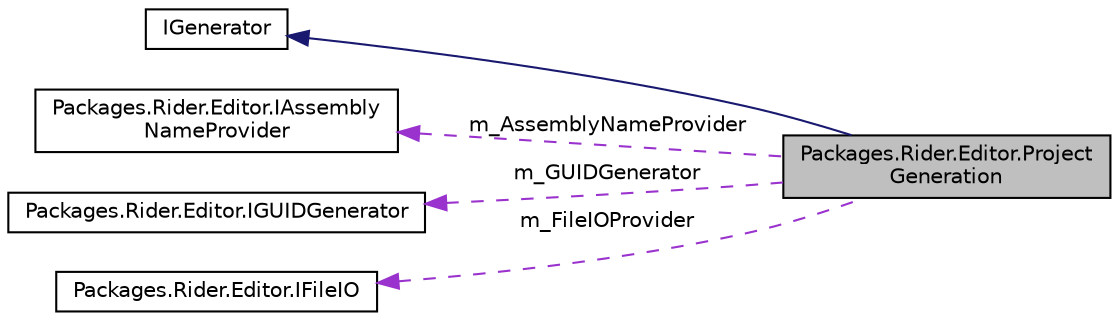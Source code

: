 digraph "Packages.Rider.Editor.ProjectGeneration"
{
 // LATEX_PDF_SIZE
  edge [fontname="Helvetica",fontsize="10",labelfontname="Helvetica",labelfontsize="10"];
  node [fontname="Helvetica",fontsize="10",shape=record];
  rankdir="LR";
  Node1 [label="Packages.Rider.Editor.Project\lGeneration",height=0.2,width=0.4,color="black", fillcolor="grey75", style="filled", fontcolor="black",tooltip=" "];
  Node2 -> Node1 [dir="back",color="midnightblue",fontsize="10",style="solid",fontname="Helvetica"];
  Node2 [label="IGenerator",height=0.2,width=0.4,color="black", fillcolor="white", style="filled",URL="$interface_packages_1_1_rider_1_1_editor_1_1_i_generator.html",tooltip=" "];
  Node3 -> Node1 [dir="back",color="darkorchid3",fontsize="10",style="dashed",label=" m_AssemblyNameProvider" ,fontname="Helvetica"];
  Node3 [label="Packages.Rider.Editor.IAssembly\lNameProvider",height=0.2,width=0.4,color="black", fillcolor="white", style="filled",URL="$interface_packages_1_1_rider_1_1_editor_1_1_i_assembly_name_provider.html",tooltip=" "];
  Node4 -> Node1 [dir="back",color="darkorchid3",fontsize="10",style="dashed",label=" m_GUIDGenerator" ,fontname="Helvetica"];
  Node4 [label="Packages.Rider.Editor.IGUIDGenerator",height=0.2,width=0.4,color="black", fillcolor="white", style="filled",URL="$interface_packages_1_1_rider_1_1_editor_1_1_i_g_u_i_d_generator.html",tooltip=" "];
  Node5 -> Node1 [dir="back",color="darkorchid3",fontsize="10",style="dashed",label=" m_FileIOProvider" ,fontname="Helvetica"];
  Node5 [label="Packages.Rider.Editor.IFileIO",height=0.2,width=0.4,color="black", fillcolor="white", style="filled",URL="$interface_packages_1_1_rider_1_1_editor_1_1_i_file_i_o.html",tooltip=" "];
}
